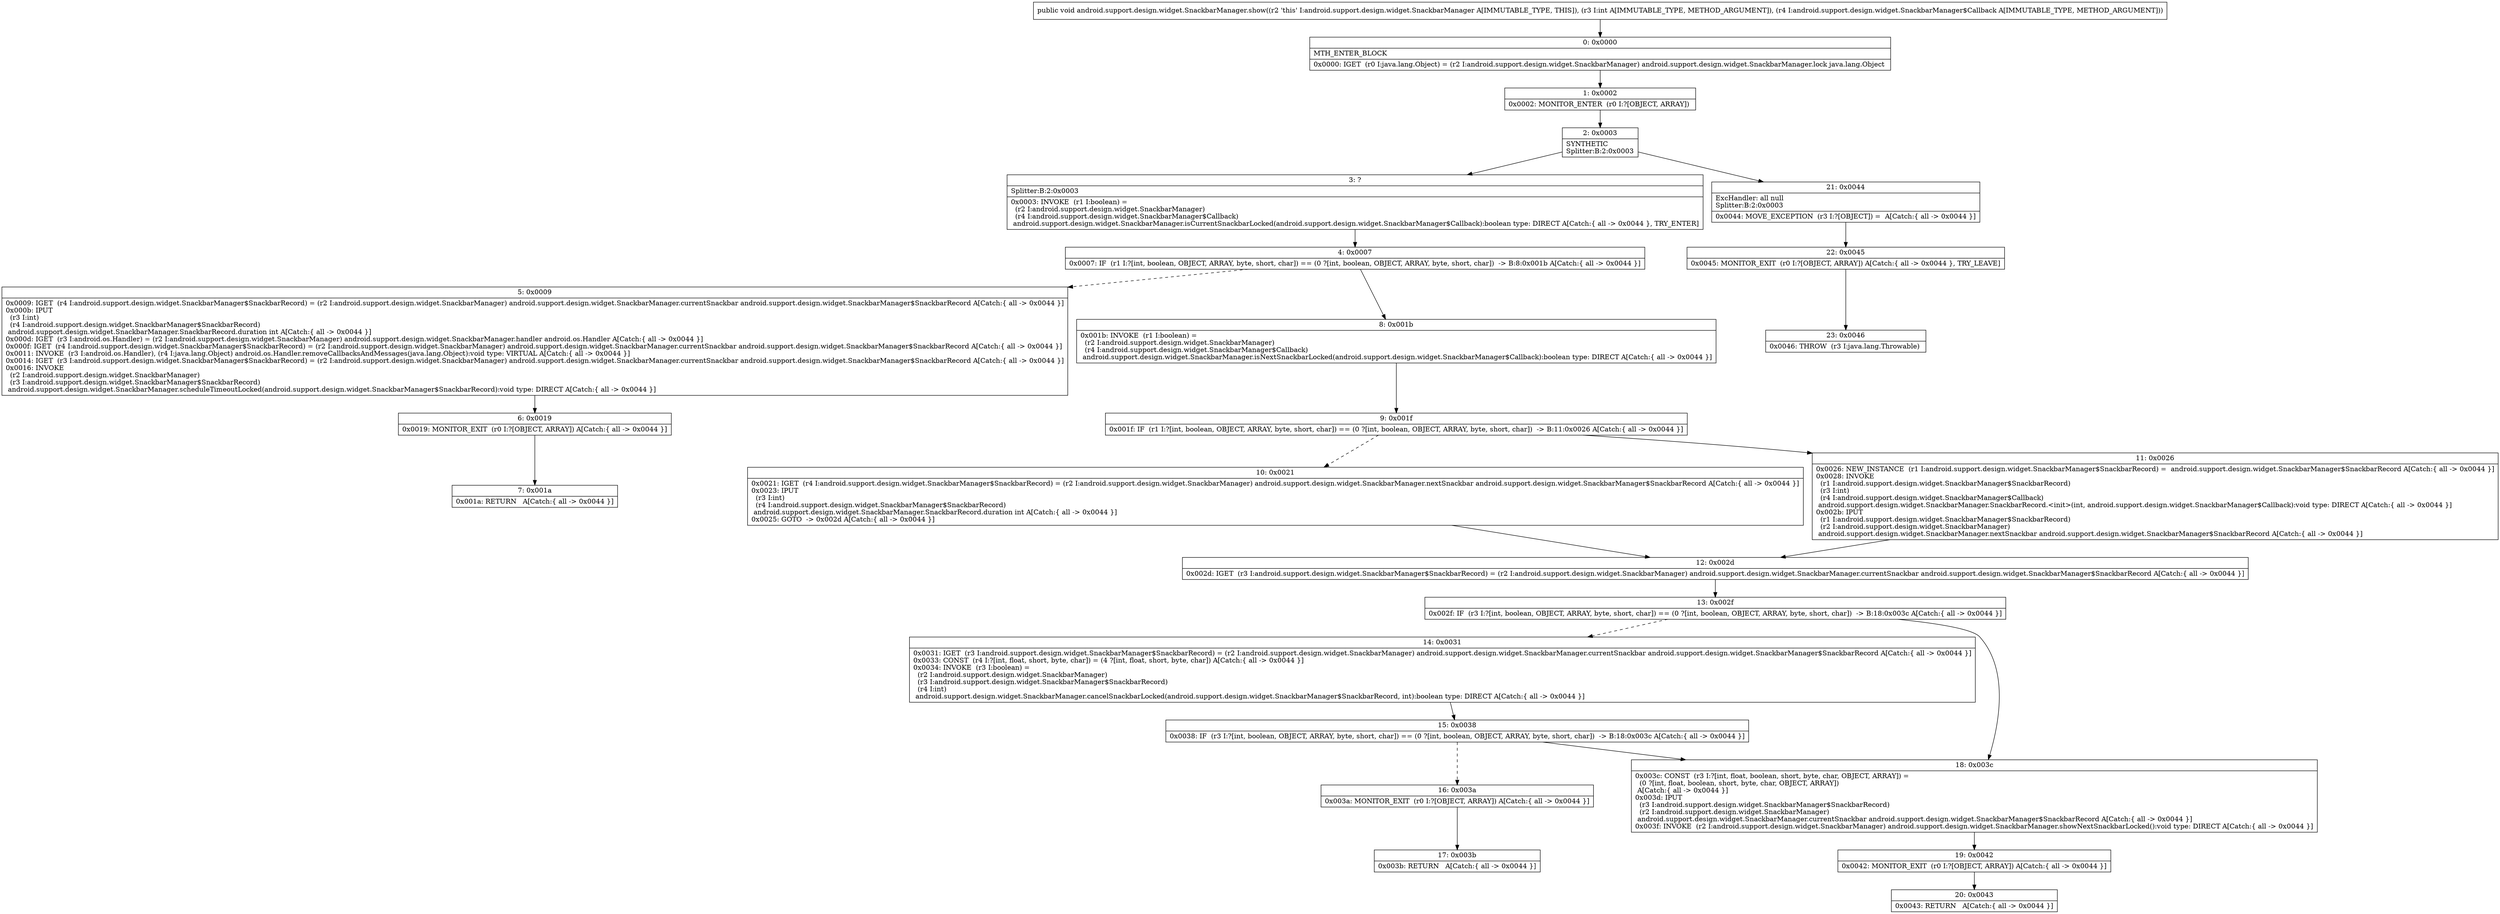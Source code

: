 digraph "CFG forandroid.support.design.widget.SnackbarManager.show(ILandroid\/support\/design\/widget\/SnackbarManager$Callback;)V" {
Node_0 [shape=record,label="{0\:\ 0x0000|MTH_ENTER_BLOCK\l|0x0000: IGET  (r0 I:java.lang.Object) = (r2 I:android.support.design.widget.SnackbarManager) android.support.design.widget.SnackbarManager.lock java.lang.Object \l}"];
Node_1 [shape=record,label="{1\:\ 0x0002|0x0002: MONITOR_ENTER  (r0 I:?[OBJECT, ARRAY]) \l}"];
Node_2 [shape=record,label="{2\:\ 0x0003|SYNTHETIC\lSplitter:B:2:0x0003\l}"];
Node_3 [shape=record,label="{3\:\ ?|Splitter:B:2:0x0003\l|0x0003: INVOKE  (r1 I:boolean) = \l  (r2 I:android.support.design.widget.SnackbarManager)\l  (r4 I:android.support.design.widget.SnackbarManager$Callback)\l android.support.design.widget.SnackbarManager.isCurrentSnackbarLocked(android.support.design.widget.SnackbarManager$Callback):boolean type: DIRECT A[Catch:\{ all \-\> 0x0044 \}, TRY_ENTER]\l}"];
Node_4 [shape=record,label="{4\:\ 0x0007|0x0007: IF  (r1 I:?[int, boolean, OBJECT, ARRAY, byte, short, char]) == (0 ?[int, boolean, OBJECT, ARRAY, byte, short, char])  \-\> B:8:0x001b A[Catch:\{ all \-\> 0x0044 \}]\l}"];
Node_5 [shape=record,label="{5\:\ 0x0009|0x0009: IGET  (r4 I:android.support.design.widget.SnackbarManager$SnackbarRecord) = (r2 I:android.support.design.widget.SnackbarManager) android.support.design.widget.SnackbarManager.currentSnackbar android.support.design.widget.SnackbarManager$SnackbarRecord A[Catch:\{ all \-\> 0x0044 \}]\l0x000b: IPUT  \l  (r3 I:int)\l  (r4 I:android.support.design.widget.SnackbarManager$SnackbarRecord)\l android.support.design.widget.SnackbarManager.SnackbarRecord.duration int A[Catch:\{ all \-\> 0x0044 \}]\l0x000d: IGET  (r3 I:android.os.Handler) = (r2 I:android.support.design.widget.SnackbarManager) android.support.design.widget.SnackbarManager.handler android.os.Handler A[Catch:\{ all \-\> 0x0044 \}]\l0x000f: IGET  (r4 I:android.support.design.widget.SnackbarManager$SnackbarRecord) = (r2 I:android.support.design.widget.SnackbarManager) android.support.design.widget.SnackbarManager.currentSnackbar android.support.design.widget.SnackbarManager$SnackbarRecord A[Catch:\{ all \-\> 0x0044 \}]\l0x0011: INVOKE  (r3 I:android.os.Handler), (r4 I:java.lang.Object) android.os.Handler.removeCallbacksAndMessages(java.lang.Object):void type: VIRTUAL A[Catch:\{ all \-\> 0x0044 \}]\l0x0014: IGET  (r3 I:android.support.design.widget.SnackbarManager$SnackbarRecord) = (r2 I:android.support.design.widget.SnackbarManager) android.support.design.widget.SnackbarManager.currentSnackbar android.support.design.widget.SnackbarManager$SnackbarRecord A[Catch:\{ all \-\> 0x0044 \}]\l0x0016: INVOKE  \l  (r2 I:android.support.design.widget.SnackbarManager)\l  (r3 I:android.support.design.widget.SnackbarManager$SnackbarRecord)\l android.support.design.widget.SnackbarManager.scheduleTimeoutLocked(android.support.design.widget.SnackbarManager$SnackbarRecord):void type: DIRECT A[Catch:\{ all \-\> 0x0044 \}]\l}"];
Node_6 [shape=record,label="{6\:\ 0x0019|0x0019: MONITOR_EXIT  (r0 I:?[OBJECT, ARRAY]) A[Catch:\{ all \-\> 0x0044 \}]\l}"];
Node_7 [shape=record,label="{7\:\ 0x001a|0x001a: RETURN   A[Catch:\{ all \-\> 0x0044 \}]\l}"];
Node_8 [shape=record,label="{8\:\ 0x001b|0x001b: INVOKE  (r1 I:boolean) = \l  (r2 I:android.support.design.widget.SnackbarManager)\l  (r4 I:android.support.design.widget.SnackbarManager$Callback)\l android.support.design.widget.SnackbarManager.isNextSnackbarLocked(android.support.design.widget.SnackbarManager$Callback):boolean type: DIRECT A[Catch:\{ all \-\> 0x0044 \}]\l}"];
Node_9 [shape=record,label="{9\:\ 0x001f|0x001f: IF  (r1 I:?[int, boolean, OBJECT, ARRAY, byte, short, char]) == (0 ?[int, boolean, OBJECT, ARRAY, byte, short, char])  \-\> B:11:0x0026 A[Catch:\{ all \-\> 0x0044 \}]\l}"];
Node_10 [shape=record,label="{10\:\ 0x0021|0x0021: IGET  (r4 I:android.support.design.widget.SnackbarManager$SnackbarRecord) = (r2 I:android.support.design.widget.SnackbarManager) android.support.design.widget.SnackbarManager.nextSnackbar android.support.design.widget.SnackbarManager$SnackbarRecord A[Catch:\{ all \-\> 0x0044 \}]\l0x0023: IPUT  \l  (r3 I:int)\l  (r4 I:android.support.design.widget.SnackbarManager$SnackbarRecord)\l android.support.design.widget.SnackbarManager.SnackbarRecord.duration int A[Catch:\{ all \-\> 0x0044 \}]\l0x0025: GOTO  \-\> 0x002d A[Catch:\{ all \-\> 0x0044 \}]\l}"];
Node_11 [shape=record,label="{11\:\ 0x0026|0x0026: NEW_INSTANCE  (r1 I:android.support.design.widget.SnackbarManager$SnackbarRecord) =  android.support.design.widget.SnackbarManager$SnackbarRecord A[Catch:\{ all \-\> 0x0044 \}]\l0x0028: INVOKE  \l  (r1 I:android.support.design.widget.SnackbarManager$SnackbarRecord)\l  (r3 I:int)\l  (r4 I:android.support.design.widget.SnackbarManager$Callback)\l android.support.design.widget.SnackbarManager.SnackbarRecord.\<init\>(int, android.support.design.widget.SnackbarManager$Callback):void type: DIRECT A[Catch:\{ all \-\> 0x0044 \}]\l0x002b: IPUT  \l  (r1 I:android.support.design.widget.SnackbarManager$SnackbarRecord)\l  (r2 I:android.support.design.widget.SnackbarManager)\l android.support.design.widget.SnackbarManager.nextSnackbar android.support.design.widget.SnackbarManager$SnackbarRecord A[Catch:\{ all \-\> 0x0044 \}]\l}"];
Node_12 [shape=record,label="{12\:\ 0x002d|0x002d: IGET  (r3 I:android.support.design.widget.SnackbarManager$SnackbarRecord) = (r2 I:android.support.design.widget.SnackbarManager) android.support.design.widget.SnackbarManager.currentSnackbar android.support.design.widget.SnackbarManager$SnackbarRecord A[Catch:\{ all \-\> 0x0044 \}]\l}"];
Node_13 [shape=record,label="{13\:\ 0x002f|0x002f: IF  (r3 I:?[int, boolean, OBJECT, ARRAY, byte, short, char]) == (0 ?[int, boolean, OBJECT, ARRAY, byte, short, char])  \-\> B:18:0x003c A[Catch:\{ all \-\> 0x0044 \}]\l}"];
Node_14 [shape=record,label="{14\:\ 0x0031|0x0031: IGET  (r3 I:android.support.design.widget.SnackbarManager$SnackbarRecord) = (r2 I:android.support.design.widget.SnackbarManager) android.support.design.widget.SnackbarManager.currentSnackbar android.support.design.widget.SnackbarManager$SnackbarRecord A[Catch:\{ all \-\> 0x0044 \}]\l0x0033: CONST  (r4 I:?[int, float, short, byte, char]) = (4 ?[int, float, short, byte, char]) A[Catch:\{ all \-\> 0x0044 \}]\l0x0034: INVOKE  (r3 I:boolean) = \l  (r2 I:android.support.design.widget.SnackbarManager)\l  (r3 I:android.support.design.widget.SnackbarManager$SnackbarRecord)\l  (r4 I:int)\l android.support.design.widget.SnackbarManager.cancelSnackbarLocked(android.support.design.widget.SnackbarManager$SnackbarRecord, int):boolean type: DIRECT A[Catch:\{ all \-\> 0x0044 \}]\l}"];
Node_15 [shape=record,label="{15\:\ 0x0038|0x0038: IF  (r3 I:?[int, boolean, OBJECT, ARRAY, byte, short, char]) == (0 ?[int, boolean, OBJECT, ARRAY, byte, short, char])  \-\> B:18:0x003c A[Catch:\{ all \-\> 0x0044 \}]\l}"];
Node_16 [shape=record,label="{16\:\ 0x003a|0x003a: MONITOR_EXIT  (r0 I:?[OBJECT, ARRAY]) A[Catch:\{ all \-\> 0x0044 \}]\l}"];
Node_17 [shape=record,label="{17\:\ 0x003b|0x003b: RETURN   A[Catch:\{ all \-\> 0x0044 \}]\l}"];
Node_18 [shape=record,label="{18\:\ 0x003c|0x003c: CONST  (r3 I:?[int, float, boolean, short, byte, char, OBJECT, ARRAY]) = \l  (0 ?[int, float, boolean, short, byte, char, OBJECT, ARRAY])\l A[Catch:\{ all \-\> 0x0044 \}]\l0x003d: IPUT  \l  (r3 I:android.support.design.widget.SnackbarManager$SnackbarRecord)\l  (r2 I:android.support.design.widget.SnackbarManager)\l android.support.design.widget.SnackbarManager.currentSnackbar android.support.design.widget.SnackbarManager$SnackbarRecord A[Catch:\{ all \-\> 0x0044 \}]\l0x003f: INVOKE  (r2 I:android.support.design.widget.SnackbarManager) android.support.design.widget.SnackbarManager.showNextSnackbarLocked():void type: DIRECT A[Catch:\{ all \-\> 0x0044 \}]\l}"];
Node_19 [shape=record,label="{19\:\ 0x0042|0x0042: MONITOR_EXIT  (r0 I:?[OBJECT, ARRAY]) A[Catch:\{ all \-\> 0x0044 \}]\l}"];
Node_20 [shape=record,label="{20\:\ 0x0043|0x0043: RETURN   A[Catch:\{ all \-\> 0x0044 \}]\l}"];
Node_21 [shape=record,label="{21\:\ 0x0044|ExcHandler: all null\lSplitter:B:2:0x0003\l|0x0044: MOVE_EXCEPTION  (r3 I:?[OBJECT]) =  A[Catch:\{ all \-\> 0x0044 \}]\l}"];
Node_22 [shape=record,label="{22\:\ 0x0045|0x0045: MONITOR_EXIT  (r0 I:?[OBJECT, ARRAY]) A[Catch:\{ all \-\> 0x0044 \}, TRY_LEAVE]\l}"];
Node_23 [shape=record,label="{23\:\ 0x0046|0x0046: THROW  (r3 I:java.lang.Throwable) \l}"];
MethodNode[shape=record,label="{public void android.support.design.widget.SnackbarManager.show((r2 'this' I:android.support.design.widget.SnackbarManager A[IMMUTABLE_TYPE, THIS]), (r3 I:int A[IMMUTABLE_TYPE, METHOD_ARGUMENT]), (r4 I:android.support.design.widget.SnackbarManager$Callback A[IMMUTABLE_TYPE, METHOD_ARGUMENT])) }"];
MethodNode -> Node_0;
Node_0 -> Node_1;
Node_1 -> Node_2;
Node_2 -> Node_3;
Node_2 -> Node_21;
Node_3 -> Node_4;
Node_4 -> Node_5[style=dashed];
Node_4 -> Node_8;
Node_5 -> Node_6;
Node_6 -> Node_7;
Node_8 -> Node_9;
Node_9 -> Node_10[style=dashed];
Node_9 -> Node_11;
Node_10 -> Node_12;
Node_11 -> Node_12;
Node_12 -> Node_13;
Node_13 -> Node_14[style=dashed];
Node_13 -> Node_18;
Node_14 -> Node_15;
Node_15 -> Node_16[style=dashed];
Node_15 -> Node_18;
Node_16 -> Node_17;
Node_18 -> Node_19;
Node_19 -> Node_20;
Node_21 -> Node_22;
Node_22 -> Node_23;
}


